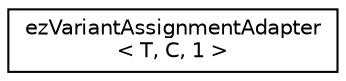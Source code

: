 digraph "Graphical Class Hierarchy"
{
 // LATEX_PDF_SIZE
  edge [fontname="Helvetica",fontsize="10",labelfontname="Helvetica",labelfontsize="10"];
  node [fontname="Helvetica",fontsize="10",shape=record];
  rankdir="LR";
  Node0 [label="ezVariantAssignmentAdapter\l\< T, C, 1 \>",height=0.2,width=0.4,color="black", fillcolor="white", style="filled",URL="$d4/dd5/structez_variant_assignment_adapter_3_01_t_00_01_c_00_011_01_4.htm",tooltip=" "];
}
